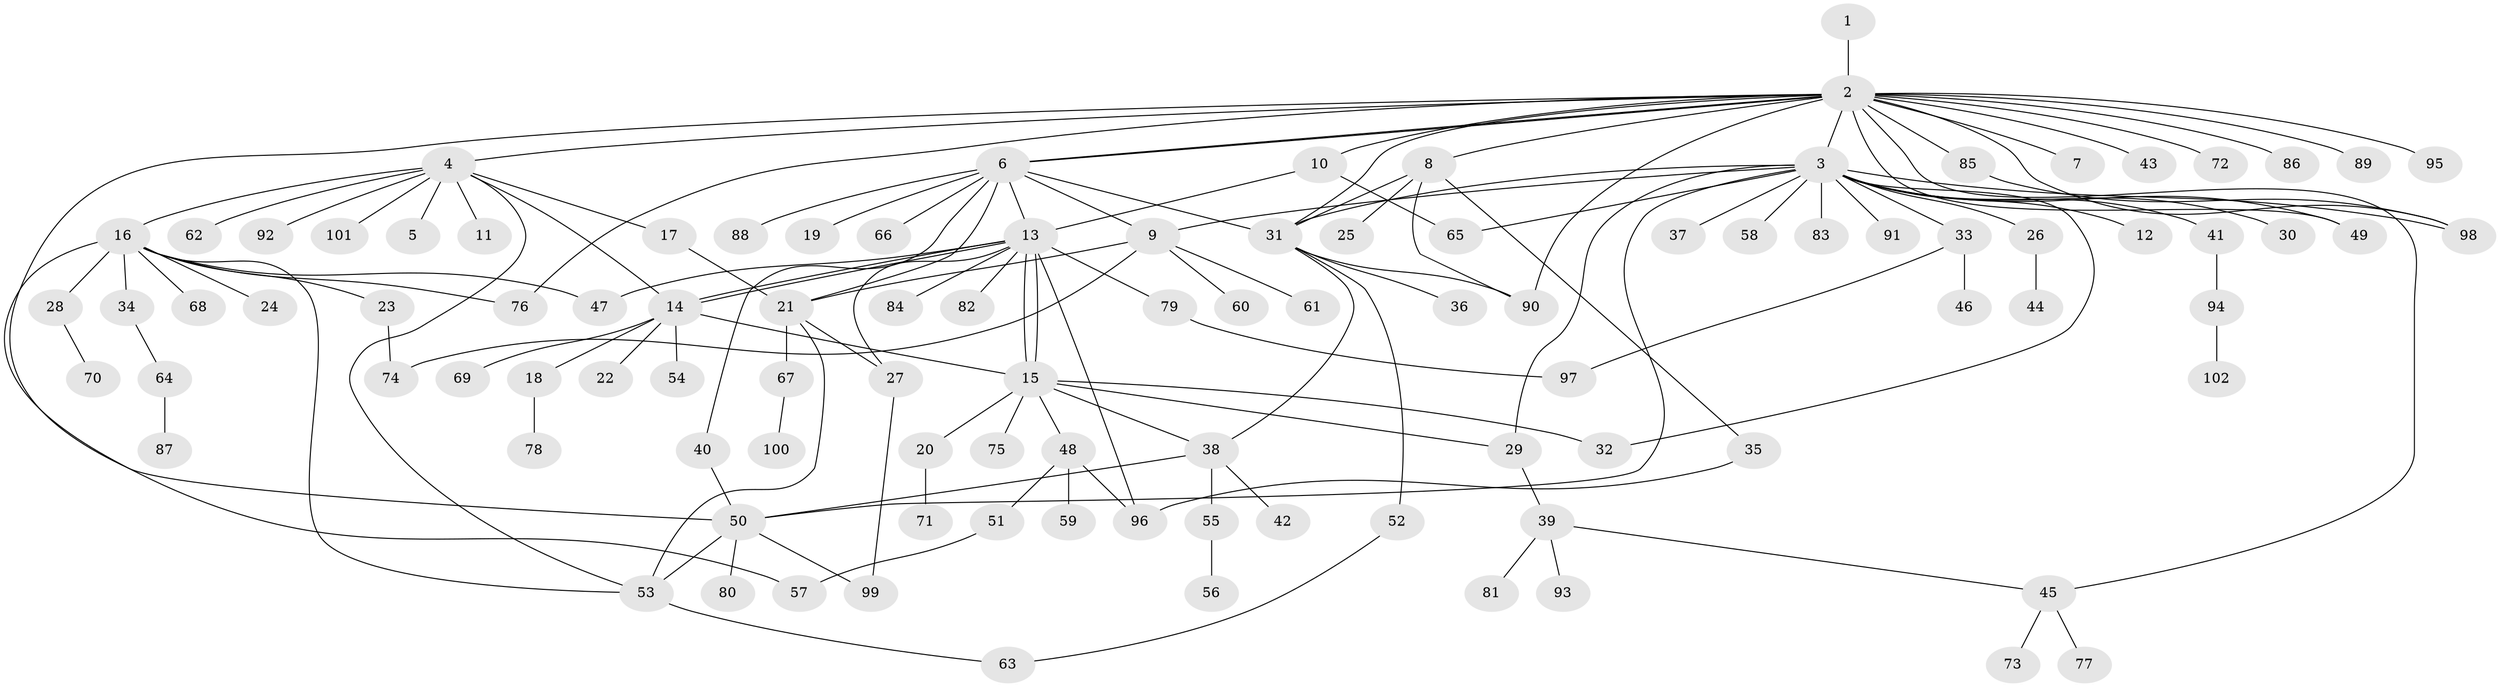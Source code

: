 // Generated by graph-tools (version 1.1) at 2025/48/03/09/25 04:48:12]
// undirected, 102 vertices, 139 edges
graph export_dot {
graph [start="1"]
  node [color=gray90,style=filled];
  1;
  2;
  3;
  4;
  5;
  6;
  7;
  8;
  9;
  10;
  11;
  12;
  13;
  14;
  15;
  16;
  17;
  18;
  19;
  20;
  21;
  22;
  23;
  24;
  25;
  26;
  27;
  28;
  29;
  30;
  31;
  32;
  33;
  34;
  35;
  36;
  37;
  38;
  39;
  40;
  41;
  42;
  43;
  44;
  45;
  46;
  47;
  48;
  49;
  50;
  51;
  52;
  53;
  54;
  55;
  56;
  57;
  58;
  59;
  60;
  61;
  62;
  63;
  64;
  65;
  66;
  67;
  68;
  69;
  70;
  71;
  72;
  73;
  74;
  75;
  76;
  77;
  78;
  79;
  80;
  81;
  82;
  83;
  84;
  85;
  86;
  87;
  88;
  89;
  90;
  91;
  92;
  93;
  94;
  95;
  96;
  97;
  98;
  99;
  100;
  101;
  102;
  1 -- 2;
  2 -- 3;
  2 -- 4;
  2 -- 6;
  2 -- 6;
  2 -- 7;
  2 -- 8;
  2 -- 10;
  2 -- 31;
  2 -- 43;
  2 -- 45;
  2 -- 49;
  2 -- 50;
  2 -- 72;
  2 -- 76;
  2 -- 85;
  2 -- 86;
  2 -- 89;
  2 -- 90;
  2 -- 95;
  2 -- 98;
  3 -- 9;
  3 -- 12;
  3 -- 26;
  3 -- 29;
  3 -- 30;
  3 -- 31;
  3 -- 32;
  3 -- 33;
  3 -- 37;
  3 -- 41;
  3 -- 49;
  3 -- 50;
  3 -- 58;
  3 -- 65;
  3 -- 83;
  3 -- 91;
  3 -- 98;
  4 -- 5;
  4 -- 11;
  4 -- 14;
  4 -- 16;
  4 -- 17;
  4 -- 53;
  4 -- 62;
  4 -- 92;
  4 -- 101;
  6 -- 9;
  6 -- 13;
  6 -- 19;
  6 -- 21;
  6 -- 31;
  6 -- 40;
  6 -- 66;
  6 -- 88;
  8 -- 25;
  8 -- 31;
  8 -- 35;
  8 -- 90;
  9 -- 21;
  9 -- 60;
  9 -- 61;
  9 -- 74;
  10 -- 13;
  10 -- 65;
  13 -- 14;
  13 -- 14;
  13 -- 15;
  13 -- 15;
  13 -- 27;
  13 -- 47;
  13 -- 79;
  13 -- 82;
  13 -- 84;
  13 -- 96;
  14 -- 15;
  14 -- 18;
  14 -- 22;
  14 -- 54;
  14 -- 69;
  15 -- 20;
  15 -- 29;
  15 -- 32;
  15 -- 38;
  15 -- 48;
  15 -- 75;
  16 -- 23;
  16 -- 24;
  16 -- 28;
  16 -- 34;
  16 -- 47;
  16 -- 53;
  16 -- 57;
  16 -- 68;
  16 -- 76;
  17 -- 21;
  18 -- 78;
  20 -- 71;
  21 -- 27;
  21 -- 53;
  21 -- 67;
  23 -- 74;
  26 -- 44;
  27 -- 99;
  28 -- 70;
  29 -- 39;
  31 -- 36;
  31 -- 38;
  31 -- 52;
  31 -- 90;
  33 -- 46;
  33 -- 97;
  34 -- 64;
  35 -- 96;
  38 -- 42;
  38 -- 50;
  38 -- 55;
  39 -- 45;
  39 -- 81;
  39 -- 93;
  40 -- 50;
  41 -- 94;
  45 -- 73;
  45 -- 77;
  48 -- 51;
  48 -- 59;
  48 -- 96;
  50 -- 53;
  50 -- 80;
  50 -- 99;
  51 -- 57;
  52 -- 63;
  53 -- 63;
  55 -- 56;
  64 -- 87;
  67 -- 100;
  79 -- 97;
  85 -- 98;
  94 -- 102;
}
